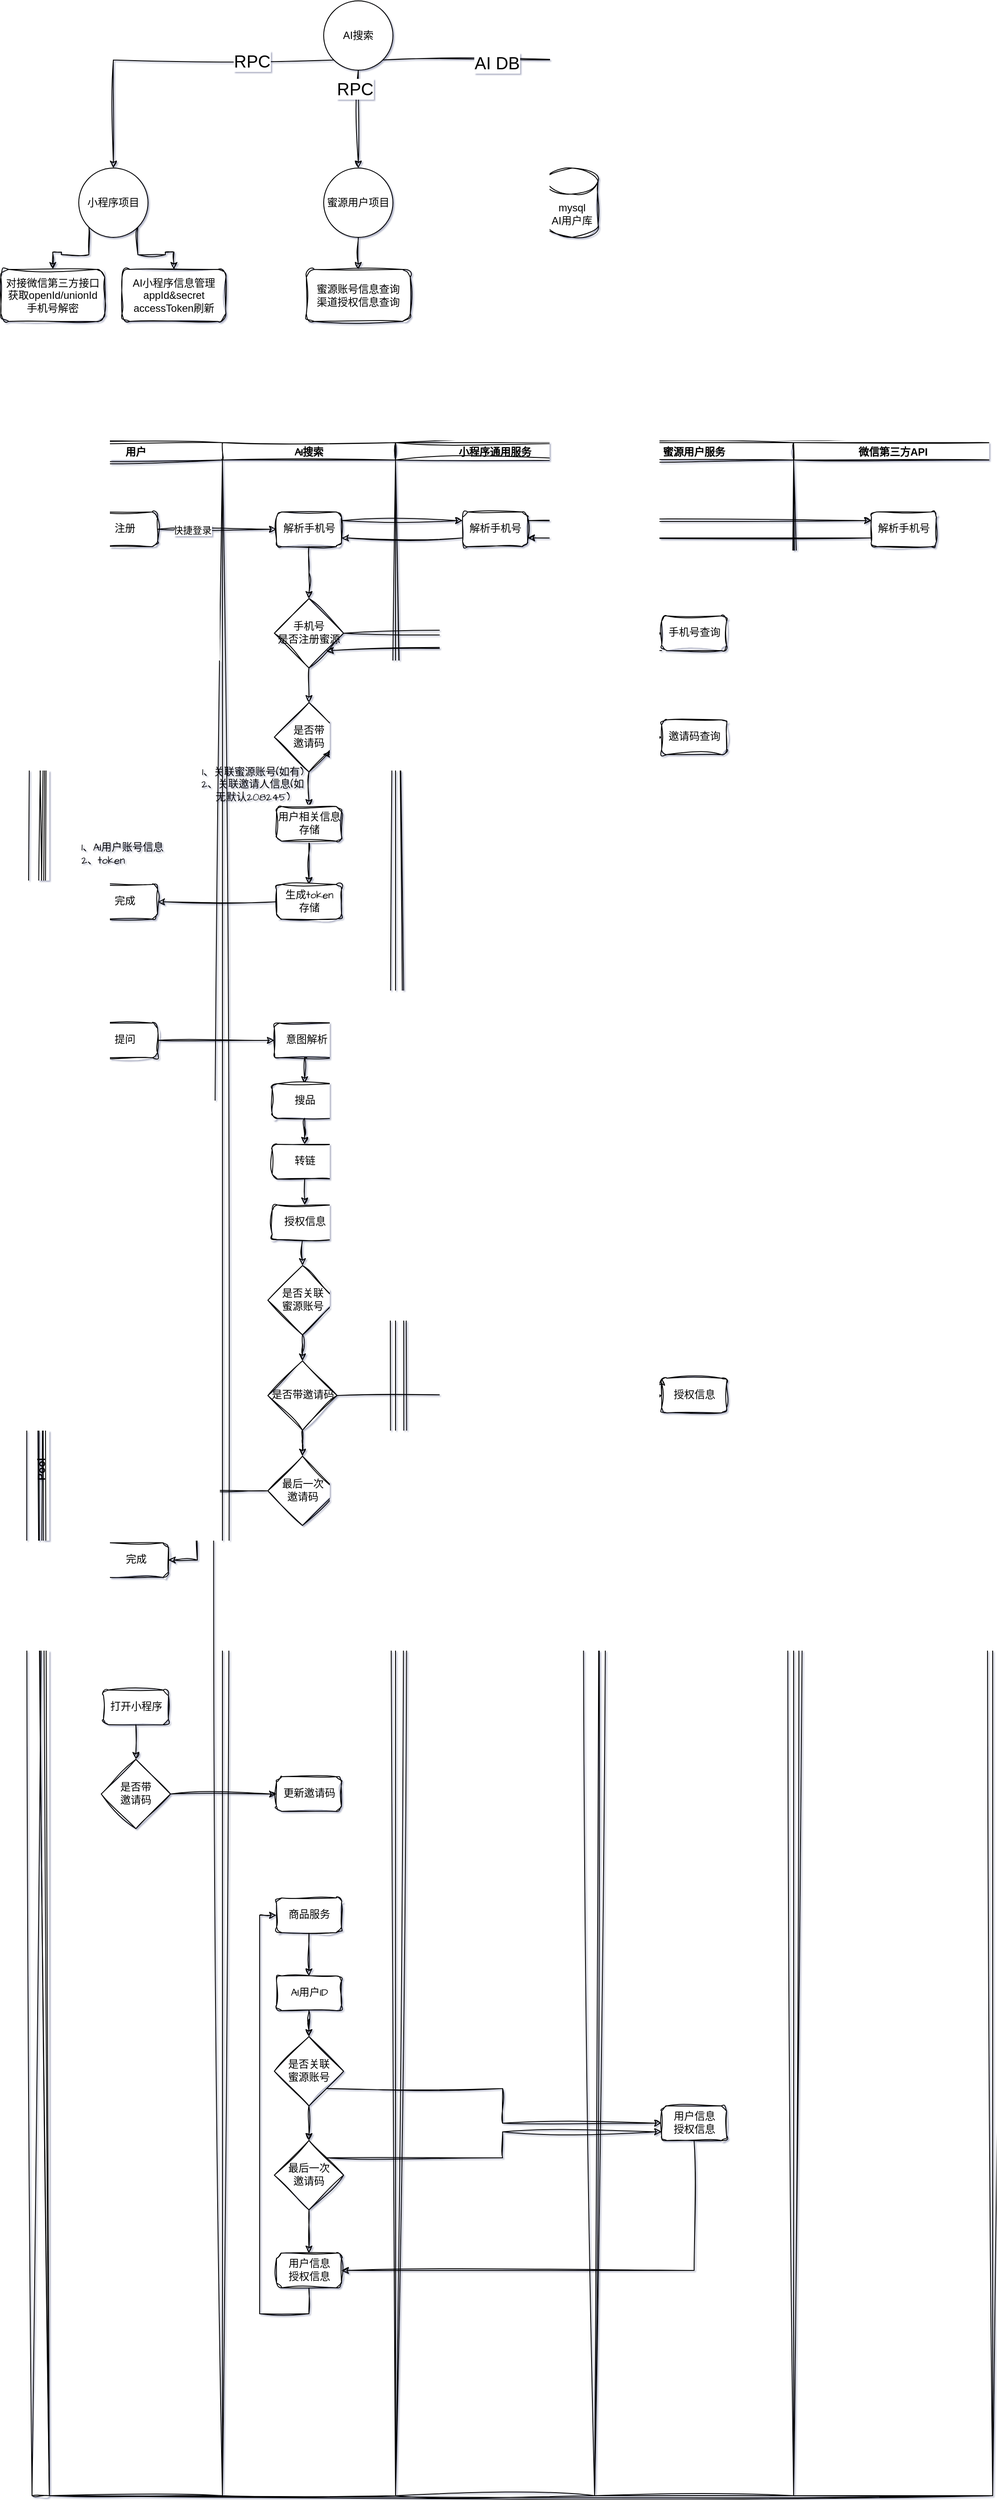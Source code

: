 <mxfile version="26.2.9">
  <diagram name="第 1 页" id="D3y8B_VSon4lfVL2JQVJ">
    <mxGraphModel dx="1454" dy="724" grid="1" gridSize="10" guides="1" tooltips="1" connect="1" arrows="1" fold="1" page="1" pageScale="1" pageWidth="827" pageHeight="1169" math="0" shadow="1">
      <root>
        <mxCell id="0" />
        <mxCell id="1" parent="0" />
        <mxCell id="RqRTATrgt7MeRBz05JWU-7" style="edgeStyle=orthogonalEdgeStyle;rounded=0;sketch=1;hachureGap=4;jiggle=2;curveFitting=1;orthogonalLoop=1;jettySize=auto;html=1;exitX=0;exitY=1;exitDx=0;exitDy=0;fontFamily=Helvetica;" parent="1" source="RqRTATrgt7MeRBz05JWU-1" target="RqRTATrgt7MeRBz05JWU-2" edge="1">
          <mxGeometry relative="1" as="geometry">
            <Array as="points">
              <mxPoint x="203" y="168" />
            </Array>
          </mxGeometry>
        </mxCell>
        <mxCell id="RqRTATrgt7MeRBz05JWU-9" value="RPC" style="edgeLabel;html=1;align=center;verticalAlign=middle;resizable=0;points=[];sketch=1;hachureGap=4;jiggle=2;curveFitting=1;fontFamily=Helvetica;fontSize=20;" parent="RqRTATrgt7MeRBz05JWU-7" vertex="1" connectable="0">
          <mxGeometry x="-0.501" relative="1" as="geometry">
            <mxPoint as="offset" />
          </mxGeometry>
        </mxCell>
        <mxCell id="RqRTATrgt7MeRBz05JWU-8" style="edgeStyle=orthogonalEdgeStyle;rounded=0;sketch=1;hachureGap=4;jiggle=2;curveFitting=1;orthogonalLoop=1;jettySize=auto;html=1;exitX=0.5;exitY=1;exitDx=0;exitDy=0;fontFamily=Helvetica;" parent="1" source="RqRTATrgt7MeRBz05JWU-1" target="RqRTATrgt7MeRBz05JWU-4" edge="1">
          <mxGeometry relative="1" as="geometry" />
        </mxCell>
        <mxCell id="RqRTATrgt7MeRBz05JWU-10" value="RPC" style="edgeLabel;html=1;align=center;verticalAlign=middle;resizable=0;points=[];sketch=1;hachureGap=4;jiggle=2;curveFitting=1;fontFamily=Helvetica;fontSize=20;" parent="RqRTATrgt7MeRBz05JWU-8" vertex="1" connectable="0">
          <mxGeometry x="-0.64" y="-4" relative="1" as="geometry">
            <mxPoint as="offset" />
          </mxGeometry>
        </mxCell>
        <mxCell id="RqRTATrgt7MeRBz05JWU-18" style="edgeStyle=orthogonalEdgeStyle;rounded=0;sketch=1;hachureGap=4;jiggle=2;curveFitting=1;orthogonalLoop=1;jettySize=auto;html=1;exitX=1;exitY=1;exitDx=0;exitDy=0;fontFamily=Helvetica;" parent="1" source="RqRTATrgt7MeRBz05JWU-1" target="RqRTATrgt7MeRBz05JWU-17" edge="1">
          <mxGeometry relative="1" as="geometry" />
        </mxCell>
        <mxCell id="RqRTATrgt7MeRBz05JWU-19" value="AI DB" style="edgeLabel;html=1;align=center;verticalAlign=middle;resizable=0;points=[];sketch=1;hachureGap=4;jiggle=2;curveFitting=1;fontFamily=Helvetica;fontSize=20;" parent="RqRTATrgt7MeRBz05JWU-18" vertex="1" connectable="0">
          <mxGeometry x="-0.233" y="-2" relative="1" as="geometry">
            <mxPoint as="offset" />
          </mxGeometry>
        </mxCell>
        <mxCell id="RqRTATrgt7MeRBz05JWU-1" value="AI搜索" style="ellipse;whiteSpace=wrap;html=1;aspect=fixed;fontFamily=Helvetica;" parent="1" vertex="1">
          <mxGeometry x="446" y="100" width="80" height="80" as="geometry" />
        </mxCell>
        <mxCell id="RqRTATrgt7MeRBz05JWU-12" style="edgeStyle=orthogonalEdgeStyle;rounded=0;sketch=1;hachureGap=4;jiggle=2;curveFitting=1;orthogonalLoop=1;jettySize=auto;html=1;exitX=0;exitY=1;exitDx=0;exitDy=0;entryX=0.5;entryY=0;entryDx=0;entryDy=0;fontFamily=Helvetica;" parent="1" source="RqRTATrgt7MeRBz05JWU-2" target="RqRTATrgt7MeRBz05JWU-11" edge="1">
          <mxGeometry relative="1" as="geometry" />
        </mxCell>
        <mxCell id="RqRTATrgt7MeRBz05JWU-14" style="edgeStyle=orthogonalEdgeStyle;rounded=0;sketch=1;hachureGap=4;jiggle=2;curveFitting=1;orthogonalLoop=1;jettySize=auto;html=1;exitX=1;exitY=1;exitDx=0;exitDy=0;entryX=0.5;entryY=0;entryDx=0;entryDy=0;fontFamily=Helvetica;" parent="1" source="RqRTATrgt7MeRBz05JWU-2" target="RqRTATrgt7MeRBz05JWU-13" edge="1">
          <mxGeometry relative="1" as="geometry" />
        </mxCell>
        <mxCell id="RqRTATrgt7MeRBz05JWU-2" value="小程序项目" style="ellipse;whiteSpace=wrap;html=1;aspect=fixed;fontFamily=Helvetica;" parent="1" vertex="1">
          <mxGeometry x="163" y="293" width="80" height="80" as="geometry" />
        </mxCell>
        <mxCell id="RqRTATrgt7MeRBz05JWU-16" style="edgeStyle=orthogonalEdgeStyle;rounded=0;sketch=1;hachureGap=4;jiggle=2;curveFitting=1;orthogonalLoop=1;jettySize=auto;html=1;exitX=0.5;exitY=1;exitDx=0;exitDy=0;entryX=0.5;entryY=0;entryDx=0;entryDy=0;fontFamily=Helvetica;" parent="1" source="RqRTATrgt7MeRBz05JWU-4" target="RqRTATrgt7MeRBz05JWU-15" edge="1">
          <mxGeometry relative="1" as="geometry" />
        </mxCell>
        <mxCell id="RqRTATrgt7MeRBz05JWU-4" value="蜜源用户项目" style="ellipse;whiteSpace=wrap;html=1;aspect=fixed;fontFamily=Helvetica;" parent="1" vertex="1">
          <mxGeometry x="446" y="293" width="80" height="80" as="geometry" />
        </mxCell>
        <mxCell id="RqRTATrgt7MeRBz05JWU-11" value="&lt;div&gt;对接微信第三方接口&lt;/div&gt;&lt;div&gt;获取openId/unionId&lt;/div&gt;&lt;div&gt;手机号解密&lt;/div&gt;" style="rounded=1;whiteSpace=wrap;html=1;sketch=1;hachureGap=4;jiggle=2;curveFitting=1;fontFamily=Helvetica;" parent="1" vertex="1">
          <mxGeometry x="73" y="410" width="120" height="60" as="geometry" />
        </mxCell>
        <mxCell id="RqRTATrgt7MeRBz05JWU-13" value="&lt;div&gt;AI小程序信息管理&lt;/div&gt;&lt;div&gt;appId&amp;amp;secret&lt;/div&gt;&lt;div&gt;accessToken刷新&lt;/div&gt;" style="rounded=1;whiteSpace=wrap;html=1;sketch=1;hachureGap=4;jiggle=2;curveFitting=1;fontFamily=Helvetica;" parent="1" vertex="1">
          <mxGeometry x="213" y="410" width="120" height="60" as="geometry" />
        </mxCell>
        <mxCell id="RqRTATrgt7MeRBz05JWU-15" value="&lt;div&gt;蜜源账号信息查询&lt;/div&gt;&lt;div&gt;渠道授权信息查询&lt;/div&gt;" style="rounded=1;whiteSpace=wrap;html=1;sketch=1;hachureGap=4;jiggle=2;curveFitting=1;fontFamily=Helvetica;" parent="1" vertex="1">
          <mxGeometry x="426" y="410" width="120" height="60" as="geometry" />
        </mxCell>
        <mxCell id="RqRTATrgt7MeRBz05JWU-17" value="&lt;div&gt;mysql&lt;/div&gt;&lt;div&gt;AI用户库&lt;/div&gt;" style="shape=cylinder3;whiteSpace=wrap;html=1;boundedLbl=1;backgroundOutline=1;size=15;sketch=1;hachureGap=4;jiggle=2;curveFitting=1;fontFamily=Helvetica;" parent="1" vertex="1">
          <mxGeometry x="703" y="293" width="60" height="80" as="geometry" />
        </mxCell>
        <mxCell id="RqRTATrgt7MeRBz05JWU-27" value="Pool" style="swimlane;childLayout=stackLayout;resizeParent=1;resizeParentMax=0;startSize=20;horizontal=0;horizontalStack=1;sketch=1;hachureGap=4;jiggle=2;curveFitting=1;fontFamily=Helvetica;" parent="1" vertex="1">
          <mxGeometry x="109" y="610" width="1110" height="2370" as="geometry">
            <mxRectangle x="146" y="550" width="40" height="50" as="alternateBounds" />
          </mxGeometry>
        </mxCell>
        <mxCell id="RqRTATrgt7MeRBz05JWU-28" value="用户" style="swimlane;startSize=20;sketch=1;hachureGap=4;jiggle=2;curveFitting=1;fontFamily=Architects Daughter;fontSource=https%3A%2F%2Ffonts.googleapis.com%2Fcss%3Ffamily%3DArchitects%2BDaughter;" parent="RqRTATrgt7MeRBz05JWU-27" vertex="1">
          <mxGeometry x="20" width="200" height="2370" as="geometry" />
        </mxCell>
        <mxCell id="RqRTATrgt7MeRBz05JWU-31" value="注册" style="rounded=1;whiteSpace=wrap;html=1;sketch=1;hachureGap=4;jiggle=2;curveFitting=1;fontFamily=Architects Daughter;fontSource=https%3A%2F%2Ffonts.googleapis.com%2Fcss%3Ffamily%3DArchitects%2BDaughter;" parent="RqRTATrgt7MeRBz05JWU-28" vertex="1">
          <mxGeometry x="50" y="80" width="75" height="40" as="geometry" />
        </mxCell>
        <mxCell id="RqRTATrgt7MeRBz05JWU-57" value="完成" style="rounded=1;whiteSpace=wrap;html=1;sketch=1;hachureGap=4;jiggle=2;curveFitting=1;fontFamily=Architects Daughter;fontSource=https%3A%2F%2Ffonts.googleapis.com%2Fcss%3Ffamily%3DArchitects%2BDaughter;" parent="RqRTATrgt7MeRBz05JWU-28" vertex="1">
          <mxGeometry x="50" y="510" width="75" height="40" as="geometry" />
        </mxCell>
        <mxCell id="RqRTATrgt7MeRBz05JWU-93" value="&lt;div&gt;1、AI用户账号信息&lt;/div&gt;&lt;div&gt;2、token&lt;/div&gt;" style="text;html=1;align=left;verticalAlign=middle;whiteSpace=wrap;rounded=0;fontFamily=Architects Daughter;fontSource=https%3A%2F%2Ffonts.googleapis.com%2Fcss%3Ffamily%3DArchitects%2BDaughter;" parent="RqRTATrgt7MeRBz05JWU-28" vertex="1">
          <mxGeometry x="35" y="460" width="130" height="30" as="geometry" />
        </mxCell>
        <mxCell id="RqRTATrgt7MeRBz05JWU-95" value="提问" style="rounded=1;whiteSpace=wrap;html=1;sketch=1;hachureGap=4;jiggle=2;curveFitting=1;fontFamily=Architects Daughter;fontSource=https%3A%2F%2Ffonts.googleapis.com%2Fcss%3Ffamily%3DArchitects%2BDaughter;" parent="RqRTATrgt7MeRBz05JWU-28" vertex="1">
          <mxGeometry x="50" y="670" width="75" height="40" as="geometry" />
        </mxCell>
        <mxCell id="RqRTATrgt7MeRBz05JWU-116" value="完成" style="rounded=1;whiteSpace=wrap;html=1;sketch=1;hachureGap=4;jiggle=2;curveFitting=1;fontFamily=Architects Daughter;fontSource=https%3A%2F%2Ffonts.googleapis.com%2Fcss%3Ffamily%3DArchitects%2BDaughter;" parent="RqRTATrgt7MeRBz05JWU-28" vertex="1">
          <mxGeometry x="62.5" y="1270" width="75" height="40" as="geometry" />
        </mxCell>
        <mxCell id="3r9uKuTVsJwGEpQewgYO-10" value="" style="edgeStyle=orthogonalEdgeStyle;rounded=0;sketch=1;hachureGap=4;jiggle=2;curveFitting=1;orthogonalLoop=1;jettySize=auto;html=1;fontFamily=Architects Daughter;fontSource=https%3A%2F%2Ffonts.googleapis.com%2Fcss%3Ffamily%3DArchitects%2BDaughter;" edge="1" parent="RqRTATrgt7MeRBz05JWU-28" source="3r9uKuTVsJwGEpQewgYO-7" target="3r9uKuTVsJwGEpQewgYO-8">
          <mxGeometry relative="1" as="geometry" />
        </mxCell>
        <mxCell id="3r9uKuTVsJwGEpQewgYO-7" value="打开小程序" style="rounded=1;whiteSpace=wrap;html=1;sketch=1;hachureGap=4;jiggle=2;curveFitting=1;fontFamily=Architects Daughter;fontSource=https%3A%2F%2Ffonts.googleapis.com%2Fcss%3Ffamily%3DArchitects%2BDaughter;" vertex="1" parent="RqRTATrgt7MeRBz05JWU-28">
          <mxGeometry x="62.5" y="1440" width="75" height="40" as="geometry" />
        </mxCell>
        <mxCell id="3r9uKuTVsJwGEpQewgYO-8" value="&lt;div&gt;是否带&lt;/div&gt;&lt;div&gt;邀请码&lt;/div&gt;" style="rhombus;whiteSpace=wrap;html=1;sketch=1;hachureGap=4;jiggle=2;curveFitting=1;fontFamily=Architects Daughter;fontSource=https%3A%2F%2Ffonts.googleapis.com%2Fcss%3Ffamily%3DArchitects%2BDaughter;" vertex="1" parent="RqRTATrgt7MeRBz05JWU-28">
          <mxGeometry x="60" y="1520" width="80" height="80" as="geometry" />
        </mxCell>
        <mxCell id="RqRTATrgt7MeRBz05JWU-29" value="AI搜索" style="swimlane;startSize=20;sketch=1;hachureGap=4;jiggle=2;curveFitting=1;fontFamily=Architects Daughter;fontSource=https%3A%2F%2Ffonts.googleapis.com%2Fcss%3Ffamily%3DArchitects%2BDaughter;" parent="RqRTATrgt7MeRBz05JWU-27" vertex="1">
          <mxGeometry x="220" width="200" height="2370" as="geometry" />
        </mxCell>
        <mxCell id="RqRTATrgt7MeRBz05JWU-45" style="edgeStyle=orthogonalEdgeStyle;rounded=0;sketch=1;hachureGap=4;jiggle=2;curveFitting=1;orthogonalLoop=1;jettySize=auto;html=1;entryX=0.5;entryY=0;entryDx=0;entryDy=0;fontFamily=Architects Daughter;fontSource=https%3A%2F%2Ffonts.googleapis.com%2Fcss%3Ffamily%3DArchitects%2BDaughter;" parent="RqRTATrgt7MeRBz05JWU-29" source="RqRTATrgt7MeRBz05JWU-32" edge="1">
          <mxGeometry relative="1" as="geometry">
            <mxPoint x="100" y="180" as="targetPoint" />
          </mxGeometry>
        </mxCell>
        <mxCell id="RqRTATrgt7MeRBz05JWU-32" value="解析手机号" style="rounded=1;whiteSpace=wrap;html=1;sketch=1;hachureGap=4;jiggle=2;curveFitting=1;fontFamily=Architects Daughter;fontSource=https%3A%2F%2Ffonts.googleapis.com%2Fcss%3Ffamily%3DArchitects%2BDaughter;" parent="RqRTATrgt7MeRBz05JWU-29" vertex="1">
          <mxGeometry x="62.5" y="80" width="75" height="40" as="geometry" />
        </mxCell>
        <mxCell id="RqRTATrgt7MeRBz05JWU-52" value="" style="edgeStyle=orthogonalEdgeStyle;rounded=0;sketch=1;hachureGap=4;jiggle=2;curveFitting=1;orthogonalLoop=1;jettySize=auto;html=1;fontFamily=Architects Daughter;fontSource=https%3A%2F%2Ffonts.googleapis.com%2Fcss%3Ffamily%3DArchitects%2BDaughter;" parent="RqRTATrgt7MeRBz05JWU-29" source="RqRTATrgt7MeRBz05JWU-47" target="RqRTATrgt7MeRBz05JWU-51" edge="1">
          <mxGeometry relative="1" as="geometry" />
        </mxCell>
        <mxCell id="RqRTATrgt7MeRBz05JWU-47" value="&lt;div&gt;手机号&lt;/div&gt;&lt;div&gt;是否注册蜜源&lt;/div&gt;" style="rhombus;whiteSpace=wrap;html=1;sketch=1;hachureGap=4;jiggle=2;curveFitting=1;fontFamily=Architects Daughter;fontSource=https%3A%2F%2Ffonts.googleapis.com%2Fcss%3Ffamily%3DArchitects%2BDaughter;" parent="RqRTATrgt7MeRBz05JWU-29" vertex="1">
          <mxGeometry x="60" y="180" width="80" height="80" as="geometry" />
        </mxCell>
        <mxCell id="RqRTATrgt7MeRBz05JWU-59" style="edgeStyle=orthogonalEdgeStyle;rounded=0;sketch=1;hachureGap=4;jiggle=2;curveFitting=1;orthogonalLoop=1;jettySize=auto;html=1;exitX=0.5;exitY=1;exitDx=0;exitDy=0;fontFamily=Architects Daughter;fontSource=https%3A%2F%2Ffonts.googleapis.com%2Fcss%3Ffamily%3DArchitects%2BDaughter;" parent="RqRTATrgt7MeRBz05JWU-29" source="RqRTATrgt7MeRBz05JWU-51" target="RqRTATrgt7MeRBz05JWU-58" edge="1">
          <mxGeometry relative="1" as="geometry" />
        </mxCell>
        <mxCell id="RqRTATrgt7MeRBz05JWU-51" value="&lt;div&gt;是否带&lt;/div&gt;&lt;div&gt;邀请码&lt;/div&gt;" style="rhombus;whiteSpace=wrap;html=1;sketch=1;hachureGap=4;jiggle=2;curveFitting=1;fontFamily=Architects Daughter;fontSource=https%3A%2F%2Ffonts.googleapis.com%2Fcss%3Ffamily%3DArchitects%2BDaughter;" parent="RqRTATrgt7MeRBz05JWU-29" vertex="1">
          <mxGeometry x="60" y="300" width="80" height="80" as="geometry" />
        </mxCell>
        <mxCell id="RqRTATrgt7MeRBz05JWU-88" style="edgeStyle=orthogonalEdgeStyle;rounded=0;sketch=1;hachureGap=4;jiggle=2;curveFitting=1;orthogonalLoop=1;jettySize=auto;html=1;fontFamily=Architects Daughter;fontSource=https%3A%2F%2Ffonts.googleapis.com%2Fcss%3Ffamily%3DArchitects%2BDaughter;" parent="RqRTATrgt7MeRBz05JWU-29" source="RqRTATrgt7MeRBz05JWU-58" target="RqRTATrgt7MeRBz05JWU-87" edge="1">
          <mxGeometry relative="1" as="geometry" />
        </mxCell>
        <mxCell id="RqRTATrgt7MeRBz05JWU-58" value="用户相关信息存储" style="rounded=1;whiteSpace=wrap;html=1;sketch=1;hachureGap=4;jiggle=2;curveFitting=1;fontFamily=Architects Daughter;fontSource=https%3A%2F%2Ffonts.googleapis.com%2Fcss%3Ffamily%3DArchitects%2BDaughter;" parent="RqRTATrgt7MeRBz05JWU-29" vertex="1">
          <mxGeometry x="62.5" y="420" width="75" height="40" as="geometry" />
        </mxCell>
        <mxCell id="RqRTATrgt7MeRBz05JWU-87" value="&lt;div&gt;生成token&lt;/div&gt;&lt;div&gt;存储&lt;/div&gt;" style="rounded=1;whiteSpace=wrap;html=1;sketch=1;hachureGap=4;jiggle=2;curveFitting=1;fontFamily=Architects Daughter;fontSource=https%3A%2F%2Ffonts.googleapis.com%2Fcss%3Ffamily%3DArchitects%2BDaughter;" parent="RqRTATrgt7MeRBz05JWU-29" vertex="1">
          <mxGeometry x="62.5" y="510" width="75" height="40" as="geometry" />
        </mxCell>
        <mxCell id="RqRTATrgt7MeRBz05JWU-90" value="&lt;div&gt;1、关联蜜源账号(如有)&lt;/div&gt;&lt;div&gt;2、关联邀请人信息(如无默认208245)&lt;/div&gt;" style="text;html=1;align=center;verticalAlign=middle;whiteSpace=wrap;rounded=0;fontFamily=Architects Daughter;fontSource=https%3A%2F%2Ffonts.googleapis.com%2Fcss%3Ffamily%3DArchitects%2BDaughter;" parent="RqRTATrgt7MeRBz05JWU-29" vertex="1">
          <mxGeometry x="-30" y="380" width="130" height="30" as="geometry" />
        </mxCell>
        <mxCell id="RqRTATrgt7MeRBz05JWU-97" style="edgeStyle=orthogonalEdgeStyle;rounded=0;sketch=1;hachureGap=4;jiggle=2;curveFitting=1;orthogonalLoop=1;jettySize=auto;html=1;exitX=0.5;exitY=1;exitDx=0;exitDy=0;entryX=0.5;entryY=0;entryDx=0;entryDy=0;fontFamily=Architects Daughter;fontSource=https%3A%2F%2Ffonts.googleapis.com%2Fcss%3Ffamily%3DArchitects%2BDaughter;" parent="RqRTATrgt7MeRBz05JWU-29" source="RqRTATrgt7MeRBz05JWU-94" target="RqRTATrgt7MeRBz05JWU-96" edge="1">
          <mxGeometry relative="1" as="geometry" />
        </mxCell>
        <mxCell id="RqRTATrgt7MeRBz05JWU-94" value="意图解析" style="rounded=1;whiteSpace=wrap;html=1;sketch=1;hachureGap=4;jiggle=2;curveFitting=1;fontFamily=Architects Daughter;fontSource=https%3A%2F%2Ffonts.googleapis.com%2Fcss%3Ffamily%3DArchitects%2BDaughter;" parent="RqRTATrgt7MeRBz05JWU-29" vertex="1">
          <mxGeometry x="60" y="670" width="75" height="40" as="geometry" />
        </mxCell>
        <mxCell id="RqRTATrgt7MeRBz05JWU-100" style="edgeStyle=orthogonalEdgeStyle;rounded=0;sketch=1;hachureGap=4;jiggle=2;curveFitting=1;orthogonalLoop=1;jettySize=auto;html=1;entryX=0.5;entryY=0;entryDx=0;entryDy=0;fontFamily=Architects Daughter;fontSource=https%3A%2F%2Ffonts.googleapis.com%2Fcss%3Ffamily%3DArchitects%2BDaughter;" parent="RqRTATrgt7MeRBz05JWU-29" source="RqRTATrgt7MeRBz05JWU-96" target="RqRTATrgt7MeRBz05JWU-99" edge="1">
          <mxGeometry relative="1" as="geometry" />
        </mxCell>
        <mxCell id="RqRTATrgt7MeRBz05JWU-96" value="搜品" style="rounded=1;whiteSpace=wrap;html=1;sketch=1;hachureGap=4;jiggle=2;curveFitting=1;fontFamily=Architects Daughter;fontSource=https%3A%2F%2Ffonts.googleapis.com%2Fcss%3Ffamily%3DArchitects%2BDaughter;" parent="RqRTATrgt7MeRBz05JWU-29" vertex="1">
          <mxGeometry x="57.5" y="740" width="75" height="40" as="geometry" />
        </mxCell>
        <mxCell id="RqRTATrgt7MeRBz05JWU-102" style="edgeStyle=orthogonalEdgeStyle;rounded=0;sketch=1;hachureGap=4;jiggle=2;curveFitting=1;orthogonalLoop=1;jettySize=auto;html=1;exitX=0.5;exitY=1;exitDx=0;exitDy=0;entryX=0.5;entryY=0;entryDx=0;entryDy=0;fontFamily=Architects Daughter;fontSource=https%3A%2F%2Ffonts.googleapis.com%2Fcss%3Ffamily%3DArchitects%2BDaughter;" parent="RqRTATrgt7MeRBz05JWU-29" source="RqRTATrgt7MeRBz05JWU-99" target="RqRTATrgt7MeRBz05JWU-101" edge="1">
          <mxGeometry relative="1" as="geometry" />
        </mxCell>
        <mxCell id="RqRTATrgt7MeRBz05JWU-99" value="转链" style="rounded=1;whiteSpace=wrap;html=1;sketch=1;hachureGap=4;jiggle=2;curveFitting=1;fontFamily=Architects Daughter;fontSource=https%3A%2F%2Ffonts.googleapis.com%2Fcss%3Ffamily%3DArchitects%2BDaughter;" parent="RqRTATrgt7MeRBz05JWU-29" vertex="1">
          <mxGeometry x="57.5" y="810" width="75" height="40" as="geometry" />
        </mxCell>
        <mxCell id="RqRTATrgt7MeRBz05JWU-105" style="edgeStyle=orthogonalEdgeStyle;rounded=0;sketch=1;hachureGap=4;jiggle=2;curveFitting=1;orthogonalLoop=1;jettySize=auto;html=1;exitX=0.5;exitY=1;exitDx=0;exitDy=0;entryX=0.5;entryY=0;entryDx=0;entryDy=0;fontFamily=Architects Daughter;fontSource=https%3A%2F%2Ffonts.googleapis.com%2Fcss%3Ffamily%3DArchitects%2BDaughter;" parent="RqRTATrgt7MeRBz05JWU-29" source="RqRTATrgt7MeRBz05JWU-101" target="RqRTATrgt7MeRBz05JWU-104" edge="1">
          <mxGeometry relative="1" as="geometry" />
        </mxCell>
        <mxCell id="RqRTATrgt7MeRBz05JWU-101" value="授权信息" style="rounded=1;whiteSpace=wrap;html=1;sketch=1;hachureGap=4;jiggle=2;curveFitting=1;fontFamily=Architects Daughter;fontSource=https%3A%2F%2Ffonts.googleapis.com%2Fcss%3Ffamily%3DArchitects%2BDaughter;" parent="RqRTATrgt7MeRBz05JWU-29" vertex="1">
          <mxGeometry x="57.5" y="880" width="75" height="40" as="geometry" />
        </mxCell>
        <mxCell id="RqRTATrgt7MeRBz05JWU-108" style="edgeStyle=orthogonalEdgeStyle;rounded=0;sketch=1;hachureGap=4;jiggle=2;curveFitting=1;orthogonalLoop=1;jettySize=auto;html=1;entryX=0.5;entryY=0;entryDx=0;entryDy=0;fontFamily=Architects Daughter;fontSource=https%3A%2F%2Ffonts.googleapis.com%2Fcss%3Ffamily%3DArchitects%2BDaughter;" parent="RqRTATrgt7MeRBz05JWU-29" source="RqRTATrgt7MeRBz05JWU-104" target="RqRTATrgt7MeRBz05JWU-106" edge="1">
          <mxGeometry relative="1" as="geometry" />
        </mxCell>
        <mxCell id="RqRTATrgt7MeRBz05JWU-104" value="&lt;div&gt;是否关联&lt;/div&gt;&lt;div&gt;蜜源账号&lt;/div&gt;" style="rhombus;whiteSpace=wrap;html=1;sketch=1;hachureGap=4;jiggle=2;curveFitting=1;fontFamily=Architects Daughter;fontSource=https%3A%2F%2Ffonts.googleapis.com%2Fcss%3Ffamily%3DArchitects%2BDaughter;" parent="RqRTATrgt7MeRBz05JWU-29" vertex="1">
          <mxGeometry x="52.5" y="950" width="80" height="80" as="geometry" />
        </mxCell>
        <mxCell id="RqRTATrgt7MeRBz05JWU-110" style="edgeStyle=orthogonalEdgeStyle;rounded=0;sketch=1;hachureGap=4;jiggle=2;curveFitting=1;orthogonalLoop=1;jettySize=auto;html=1;entryX=0.5;entryY=0;entryDx=0;entryDy=0;fontFamily=Architects Daughter;fontSource=https%3A%2F%2Ffonts.googleapis.com%2Fcss%3Ffamily%3DArchitects%2BDaughter;" parent="RqRTATrgt7MeRBz05JWU-29" source="RqRTATrgt7MeRBz05JWU-106" target="RqRTATrgt7MeRBz05JWU-109" edge="1">
          <mxGeometry relative="1" as="geometry" />
        </mxCell>
        <mxCell id="RqRTATrgt7MeRBz05JWU-112" style="edgeStyle=orthogonalEdgeStyle;rounded=0;sketch=1;hachureGap=4;jiggle=2;curveFitting=1;orthogonalLoop=1;jettySize=auto;html=1;fontFamily=Architects Daughter;fontSource=https%3A%2F%2Ffonts.googleapis.com%2Fcss%3Ffamily%3DArchitects%2BDaughter;" parent="RqRTATrgt7MeRBz05JWU-29" source="RqRTATrgt7MeRBz05JWU-106" edge="1">
          <mxGeometry relative="1" as="geometry">
            <mxPoint x="501" y="1100" as="targetPoint" />
          </mxGeometry>
        </mxCell>
        <mxCell id="RqRTATrgt7MeRBz05JWU-106" value="是否带邀请码" style="rhombus;whiteSpace=wrap;html=1;sketch=1;hachureGap=4;jiggle=2;curveFitting=1;fontFamily=Architects Daughter;fontSource=https%3A%2F%2Ffonts.googleapis.com%2Fcss%3Ffamily%3DArchitects%2BDaughter;" parent="RqRTATrgt7MeRBz05JWU-29" vertex="1">
          <mxGeometry x="52.5" y="1060" width="80" height="80" as="geometry" />
        </mxCell>
        <mxCell id="RqRTATrgt7MeRBz05JWU-109" value="&lt;div&gt;最后一次&lt;/div&gt;&lt;div&gt;邀请码&lt;/div&gt;" style="rhombus;whiteSpace=wrap;html=1;sketch=1;hachureGap=4;jiggle=2;curveFitting=1;fontFamily=Architects Daughter;fontSource=https%3A%2F%2Ffonts.googleapis.com%2Fcss%3Ffamily%3DArchitects%2BDaughter;" parent="RqRTATrgt7MeRBz05JWU-29" vertex="1">
          <mxGeometry x="52.5" y="1170" width="80" height="80" as="geometry" />
        </mxCell>
        <mxCell id="3r9uKuTVsJwGEpQewgYO-9" value="更新邀请码" style="rounded=1;whiteSpace=wrap;html=1;sketch=1;hachureGap=4;jiggle=2;curveFitting=1;fontFamily=Architects Daughter;fontSource=https%3A%2F%2Ffonts.googleapis.com%2Fcss%3Ffamily%3DArchitects%2BDaughter;" vertex="1" parent="RqRTATrgt7MeRBz05JWU-29">
          <mxGeometry x="62.5" y="1540" width="75" height="40" as="geometry" />
        </mxCell>
        <mxCell id="3r9uKuTVsJwGEpQewgYO-41" value="" style="edgeStyle=orthogonalEdgeStyle;rounded=0;sketch=1;hachureGap=4;jiggle=2;curveFitting=1;orthogonalLoop=1;jettySize=auto;html=1;fontFamily=Architects Daughter;fontSource=https%3A%2F%2Ffonts.googleapis.com%2Fcss%3Ffamily%3DArchitects%2BDaughter;" edge="1" parent="RqRTATrgt7MeRBz05JWU-29" source="3r9uKuTVsJwGEpQewgYO-12" target="3r9uKuTVsJwGEpQewgYO-40">
          <mxGeometry relative="1" as="geometry" />
        </mxCell>
        <mxCell id="3r9uKuTVsJwGEpQewgYO-12" value="商品服务" style="rounded=1;whiteSpace=wrap;html=1;sketch=1;hachureGap=4;jiggle=2;curveFitting=1;fontFamily=Architects Daughter;fontSource=https%3A%2F%2Ffonts.googleapis.com%2Fcss%3Ffamily%3DArchitects%2BDaughter;" vertex="1" parent="RqRTATrgt7MeRBz05JWU-29">
          <mxGeometry x="62.5" y="1680" width="75" height="40" as="geometry" />
        </mxCell>
        <mxCell id="3r9uKuTVsJwGEpQewgYO-164" value="" style="edgeStyle=orthogonalEdgeStyle;rounded=0;sketch=1;hachureGap=4;jiggle=2;curveFitting=1;orthogonalLoop=1;jettySize=auto;html=1;fontFamily=Architects Daughter;fontSource=https%3A%2F%2Ffonts.googleapis.com%2Fcss%3Ffamily%3DArchitects%2BDaughter;" edge="1" parent="RqRTATrgt7MeRBz05JWU-29" source="3r9uKuTVsJwGEpQewgYO-40" target="3r9uKuTVsJwGEpQewgYO-162">
          <mxGeometry relative="1" as="geometry" />
        </mxCell>
        <mxCell id="3r9uKuTVsJwGEpQewgYO-40" value="AI用户ID" style="rounded=1;whiteSpace=wrap;html=1;sketch=1;hachureGap=4;jiggle=2;curveFitting=1;fontFamily=Architects Daughter;fontSource=https%3A%2F%2Ffonts.googleapis.com%2Fcss%3Ffamily%3DArchitects%2BDaughter;" vertex="1" parent="RqRTATrgt7MeRBz05JWU-29">
          <mxGeometry x="62.5" y="1770" width="75" height="40" as="geometry" />
        </mxCell>
        <mxCell id="3r9uKuTVsJwGEpQewgYO-165" value="" style="edgeStyle=orthogonalEdgeStyle;rounded=0;sketch=1;hachureGap=4;jiggle=2;curveFitting=1;orthogonalLoop=1;jettySize=auto;html=1;fontFamily=Architects Daughter;fontSource=https%3A%2F%2Ffonts.googleapis.com%2Fcss%3Ffamily%3DArchitects%2BDaughter;" edge="1" parent="RqRTATrgt7MeRBz05JWU-29" source="3r9uKuTVsJwGEpQewgYO-162" target="3r9uKuTVsJwGEpQewgYO-163">
          <mxGeometry relative="1" as="geometry" />
        </mxCell>
        <mxCell id="3r9uKuTVsJwGEpQewgYO-162" value="&lt;div&gt;是否关联&lt;/div&gt;&lt;div&gt;蜜源账号&lt;/div&gt;" style="rhombus;whiteSpace=wrap;html=1;sketch=1;hachureGap=4;jiggle=2;curveFitting=1;fontFamily=Architects Daughter;fontSource=https%3A%2F%2Ffonts.googleapis.com%2Fcss%3Ffamily%3DArchitects%2BDaughter;" vertex="1" parent="RqRTATrgt7MeRBz05JWU-29">
          <mxGeometry x="60" y="1840" width="80" height="80" as="geometry" />
        </mxCell>
        <mxCell id="3r9uKuTVsJwGEpQewgYO-170" value="" style="edgeStyle=orthogonalEdgeStyle;rounded=0;sketch=1;hachureGap=4;jiggle=2;curveFitting=1;orthogonalLoop=1;jettySize=auto;html=1;fontFamily=Architects Daughter;fontSource=https%3A%2F%2Ffonts.googleapis.com%2Fcss%3Ffamily%3DArchitects%2BDaughter;" edge="1" parent="RqRTATrgt7MeRBz05JWU-29" source="3r9uKuTVsJwGEpQewgYO-163" target="3r9uKuTVsJwGEpQewgYO-169">
          <mxGeometry relative="1" as="geometry" />
        </mxCell>
        <mxCell id="3r9uKuTVsJwGEpQewgYO-163" value="&lt;div&gt;最后一次&lt;/div&gt;&lt;div&gt;邀请码&lt;/div&gt;" style="rhombus;whiteSpace=wrap;html=1;sketch=1;hachureGap=4;jiggle=2;curveFitting=1;fontFamily=Architects Daughter;fontSource=https%3A%2F%2Ffonts.googleapis.com%2Fcss%3Ffamily%3DArchitects%2BDaughter;" vertex="1" parent="RqRTATrgt7MeRBz05JWU-29">
          <mxGeometry x="60" y="1960" width="80" height="80" as="geometry" />
        </mxCell>
        <mxCell id="3r9uKuTVsJwGEpQewgYO-171" style="edgeStyle=orthogonalEdgeStyle;rounded=0;sketch=1;hachureGap=4;jiggle=2;curveFitting=1;orthogonalLoop=1;jettySize=auto;html=1;entryX=0;entryY=0.5;entryDx=0;entryDy=0;fontFamily=Architects Daughter;fontSource=https%3A%2F%2Ffonts.googleapis.com%2Fcss%3Ffamily%3DArchitects%2BDaughter;" edge="1" parent="RqRTATrgt7MeRBz05JWU-29" source="3r9uKuTVsJwGEpQewgYO-169" target="3r9uKuTVsJwGEpQewgYO-12">
          <mxGeometry relative="1" as="geometry">
            <Array as="points">
              <mxPoint x="100" y="2160" />
              <mxPoint x="43" y="2160" />
              <mxPoint x="43" y="1700" />
            </Array>
          </mxGeometry>
        </mxCell>
        <mxCell id="3r9uKuTVsJwGEpQewgYO-169" value="&lt;div&gt;用户信息&lt;/div&gt;&lt;div&gt;授权信息&lt;/div&gt;" style="rounded=1;whiteSpace=wrap;html=1;sketch=1;hachureGap=4;jiggle=2;curveFitting=1;fontFamily=Architects Daughter;fontSource=https%3A%2F%2Ffonts.googleapis.com%2Fcss%3Ffamily%3DArchitects%2BDaughter;" vertex="1" parent="RqRTATrgt7MeRBz05JWU-29">
          <mxGeometry x="62.5" y="2090" width="75" height="40" as="geometry" />
        </mxCell>
        <mxCell id="RqRTATrgt7MeRBz05JWU-30" value="小程序通用服务" style="swimlane;startSize=20;sketch=1;hachureGap=4;jiggle=2;curveFitting=1;fontFamily=Helvetica;" parent="RqRTATrgt7MeRBz05JWU-27" vertex="1">
          <mxGeometry x="420" width="230" height="2370" as="geometry" />
        </mxCell>
        <mxCell id="RqRTATrgt7MeRBz05JWU-56" style="edgeStyle=orthogonalEdgeStyle;rounded=0;sketch=1;hachureGap=4;jiggle=2;curveFitting=1;orthogonalLoop=1;jettySize=auto;html=1;exitX=0;exitY=1;exitDx=0;exitDy=0;entryX=1;entryY=1;entryDx=0;entryDy=0;fontFamily=Architects Daughter;fontSource=https%3A%2F%2Ffonts.googleapis.com%2Fcss%3Ffamily%3DArchitects%2BDaughter;" parent="RqRTATrgt7MeRBz05JWU-30" edge="1">
          <mxGeometry relative="1" as="geometry">
            <mxPoint x="303.5" y="360" as="sourcePoint" />
            <mxPoint x="-84" y="360" as="targetPoint" />
          </mxGeometry>
        </mxCell>
        <mxCell id="3r9uKuTVsJwGEpQewgYO-174" value="解析手机号" style="rounded=1;whiteSpace=wrap;html=1;sketch=1;hachureGap=4;jiggle=2;curveFitting=1;fontFamily=Architects Daughter;fontSource=https%3A%2F%2Ffonts.googleapis.com%2Fcss%3Ffamily%3DArchitects%2BDaughter;" vertex="1" parent="RqRTATrgt7MeRBz05JWU-30">
          <mxGeometry x="77.5" y="80" width="75" height="40" as="geometry" />
        </mxCell>
        <mxCell id="RqRTATrgt7MeRBz05JWU-35" value="蜜源用户服务" style="swimlane;startSize=20;sketch=1;hachureGap=4;jiggle=2;curveFitting=1;fontFamily=Helvetica;" parent="RqRTATrgt7MeRBz05JWU-27" vertex="1">
          <mxGeometry x="650" width="230" height="2370" as="geometry" />
        </mxCell>
        <mxCell id="RqRTATrgt7MeRBz05JWU-49" value="手机号查询" style="rounded=1;whiteSpace=wrap;html=1;sketch=1;hachureGap=4;jiggle=2;curveFitting=1;fontFamily=Architects Daughter;fontSource=https%3A%2F%2Ffonts.googleapis.com%2Fcss%3Ffamily%3DArchitects%2BDaughter;" parent="RqRTATrgt7MeRBz05JWU-35" vertex="1">
          <mxGeometry x="77.5" y="200" width="75" height="40" as="geometry" />
        </mxCell>
        <mxCell id="RqRTATrgt7MeRBz05JWU-53" value="邀请码查询" style="rounded=1;whiteSpace=wrap;html=1;sketch=1;hachureGap=4;jiggle=2;curveFitting=1;fontFamily=Architects Daughter;fontSource=https%3A%2F%2Ffonts.googleapis.com%2Fcss%3Ffamily%3DArchitects%2BDaughter;" parent="RqRTATrgt7MeRBz05JWU-35" vertex="1">
          <mxGeometry x="77.5" y="320" width="75" height="40" as="geometry" />
        </mxCell>
        <mxCell id="RqRTATrgt7MeRBz05JWU-103" value="授权信息" style="rounded=1;whiteSpace=wrap;html=1;sketch=1;hachureGap=4;jiggle=2;curveFitting=1;fontFamily=Architects Daughter;fontSource=https%3A%2F%2Ffonts.googleapis.com%2Fcss%3Ffamily%3DArchitects%2BDaughter;" parent="RqRTATrgt7MeRBz05JWU-35" vertex="1">
          <mxGeometry x="77.5" y="1080" width="75" height="40" as="geometry" />
        </mxCell>
        <mxCell id="3r9uKuTVsJwGEpQewgYO-166" value="&lt;div&gt;用户信息&lt;/div&gt;&lt;div&gt;授权信息&lt;/div&gt;" style="rounded=1;whiteSpace=wrap;html=1;sketch=1;hachureGap=4;jiggle=2;curveFitting=1;fontFamily=Architects Daughter;fontSource=https%3A%2F%2Ffonts.googleapis.com%2Fcss%3Ffamily%3DArchitects%2BDaughter;" vertex="1" parent="RqRTATrgt7MeRBz05JWU-35">
          <mxGeometry x="77.5" y="1920" width="75" height="40" as="geometry" />
        </mxCell>
        <mxCell id="RqRTATrgt7MeRBz05JWU-40" value="微信第三方API" style="swimlane;startSize=20;sketch=1;hachureGap=4;jiggle=2;curveFitting=1;fontFamily=Helvetica;" parent="RqRTATrgt7MeRBz05JWU-27" vertex="1">
          <mxGeometry x="880" width="230" height="2370" as="geometry" />
        </mxCell>
        <mxCell id="RqRTATrgt7MeRBz05JWU-36" value="解析手机号" style="rounded=1;whiteSpace=wrap;html=1;sketch=1;hachureGap=4;jiggle=2;curveFitting=1;fontFamily=Architects Daughter;fontSource=https%3A%2F%2Ffonts.googleapis.com%2Fcss%3Ffamily%3DArchitects%2BDaughter;" parent="RqRTATrgt7MeRBz05JWU-40" vertex="1">
          <mxGeometry x="90" y="80" width="75" height="40" as="geometry" />
        </mxCell>
        <mxCell id="RqRTATrgt7MeRBz05JWU-33" style="edgeStyle=orthogonalEdgeStyle;rounded=0;sketch=1;hachureGap=4;jiggle=2;curveFitting=1;orthogonalLoop=1;jettySize=auto;html=1;exitX=1;exitY=0.5;exitDx=0;exitDy=0;fontFamily=Architects Daughter;fontSource=https%3A%2F%2Ffonts.googleapis.com%2Fcss%3Ffamily%3DArchitects%2BDaughter;" parent="RqRTATrgt7MeRBz05JWU-27" source="RqRTATrgt7MeRBz05JWU-31" target="RqRTATrgt7MeRBz05JWU-32" edge="1">
          <mxGeometry relative="1" as="geometry" />
        </mxCell>
        <mxCell id="RqRTATrgt7MeRBz05JWU-34" value="快捷登录" style="edgeLabel;html=1;align=center;verticalAlign=middle;resizable=0;points=[];sketch=1;hachureGap=4;jiggle=2;curveFitting=1;fontFamily=Architects Daughter;fontSource=https%3A%2F%2Ffonts.googleapis.com%2Fcss%3Ffamily%3DArchitects%2BDaughter;" parent="RqRTATrgt7MeRBz05JWU-33" vertex="1" connectable="0">
          <mxGeometry x="-0.418" y="-1" relative="1" as="geometry">
            <mxPoint as="offset" />
          </mxGeometry>
        </mxCell>
        <mxCell id="RqRTATrgt7MeRBz05JWU-50" style="edgeStyle=orthogonalEdgeStyle;rounded=0;sketch=1;hachureGap=4;jiggle=2;curveFitting=1;orthogonalLoop=1;jettySize=auto;html=1;exitX=1;exitY=0.5;exitDx=0;exitDy=0;entryX=0;entryY=0.5;entryDx=0;entryDy=0;fontFamily=Architects Daughter;fontSource=https%3A%2F%2Ffonts.googleapis.com%2Fcss%3Ffamily%3DArchitects%2BDaughter;" parent="RqRTATrgt7MeRBz05JWU-27" source="RqRTATrgt7MeRBz05JWU-47" target="RqRTATrgt7MeRBz05JWU-49" edge="1">
          <mxGeometry relative="1" as="geometry" />
        </mxCell>
        <mxCell id="RqRTATrgt7MeRBz05JWU-54" style="edgeStyle=orthogonalEdgeStyle;rounded=0;sketch=1;hachureGap=4;jiggle=2;curveFitting=1;orthogonalLoop=1;jettySize=auto;html=1;fontFamily=Architects Daughter;fontSource=https%3A%2F%2Ffonts.googleapis.com%2Fcss%3Ffamily%3DArchitects%2BDaughter;" parent="RqRTATrgt7MeRBz05JWU-27" source="RqRTATrgt7MeRBz05JWU-51" target="RqRTATrgt7MeRBz05JWU-53" edge="1">
          <mxGeometry relative="1" as="geometry" />
        </mxCell>
        <mxCell id="RqRTATrgt7MeRBz05JWU-55" style="edgeStyle=orthogonalEdgeStyle;rounded=0;sketch=1;hachureGap=4;jiggle=2;curveFitting=1;orthogonalLoop=1;jettySize=auto;html=1;exitX=0;exitY=1;exitDx=0;exitDy=0;entryX=1;entryY=1;entryDx=0;entryDy=0;fontFamily=Architects Daughter;fontSource=https%3A%2F%2Ffonts.googleapis.com%2Fcss%3Ffamily%3DArchitects%2BDaughter;" parent="RqRTATrgt7MeRBz05JWU-27" source="RqRTATrgt7MeRBz05JWU-49" target="RqRTATrgt7MeRBz05JWU-47" edge="1">
          <mxGeometry relative="1" as="geometry">
            <Array as="points">
              <mxPoint x="620" y="240" />
              <mxPoint x="620" y="240" />
            </Array>
          </mxGeometry>
        </mxCell>
        <mxCell id="RqRTATrgt7MeRBz05JWU-89" style="edgeStyle=orthogonalEdgeStyle;rounded=0;sketch=1;hachureGap=4;jiggle=2;curveFitting=1;orthogonalLoop=1;jettySize=auto;html=1;fontFamily=Architects Daughter;fontSource=https%3A%2F%2Ffonts.googleapis.com%2Fcss%3Ffamily%3DArchitects%2BDaughter;" parent="RqRTATrgt7MeRBz05JWU-27" source="RqRTATrgt7MeRBz05JWU-87" target="RqRTATrgt7MeRBz05JWU-57" edge="1">
          <mxGeometry relative="1" as="geometry" />
        </mxCell>
        <mxCell id="RqRTATrgt7MeRBz05JWU-98" style="edgeStyle=orthogonalEdgeStyle;rounded=0;sketch=1;hachureGap=4;jiggle=2;curveFitting=1;orthogonalLoop=1;jettySize=auto;html=1;fontFamily=Architects Daughter;fontSource=https%3A%2F%2Ffonts.googleapis.com%2Fcss%3Ffamily%3DArchitects%2BDaughter;" parent="RqRTATrgt7MeRBz05JWU-27" source="RqRTATrgt7MeRBz05JWU-95" target="RqRTATrgt7MeRBz05JWU-94" edge="1">
          <mxGeometry relative="1" as="geometry" />
        </mxCell>
        <mxCell id="RqRTATrgt7MeRBz05JWU-111" style="edgeStyle=orthogonalEdgeStyle;rounded=0;sketch=1;hachureGap=4;jiggle=2;curveFitting=1;orthogonalLoop=1;jettySize=auto;html=1;entryX=0;entryY=0.5;entryDx=0;entryDy=0;fontFamily=Architects Daughter;fontSource=https%3A%2F%2Ffonts.googleapis.com%2Fcss%3Ffamily%3DArchitects%2BDaughter;" parent="RqRTATrgt7MeRBz05JWU-27" source="RqRTATrgt7MeRBz05JWU-104" target="RqRTATrgt7MeRBz05JWU-103" edge="1">
          <mxGeometry relative="1" as="geometry" />
        </mxCell>
        <mxCell id="RqRTATrgt7MeRBz05JWU-115" style="edgeStyle=orthogonalEdgeStyle;rounded=0;sketch=1;hachureGap=4;jiggle=2;curveFitting=1;orthogonalLoop=1;jettySize=auto;html=1;entryX=0;entryY=0;entryDx=0;entryDy=0;fontFamily=Architects Daughter;fontSource=https%3A%2F%2Ffonts.googleapis.com%2Fcss%3Ffamily%3DArchitects%2BDaughter;" parent="RqRTATrgt7MeRBz05JWU-27" source="RqRTATrgt7MeRBz05JWU-109" target="RqRTATrgt7MeRBz05JWU-103" edge="1">
          <mxGeometry relative="1" as="geometry">
            <Array as="points">
              <mxPoint x="540" y="1210" />
              <mxPoint x="540" y="1100" />
              <mxPoint x="728" y="1100" />
            </Array>
          </mxGeometry>
        </mxCell>
        <mxCell id="RqRTATrgt7MeRBz05JWU-117" style="edgeStyle=orthogonalEdgeStyle;rounded=0;sketch=1;hachureGap=4;jiggle=2;curveFitting=1;orthogonalLoop=1;jettySize=auto;html=1;entryX=1;entryY=0.5;entryDx=0;entryDy=0;fontFamily=Architects Daughter;fontSource=https%3A%2F%2Ffonts.googleapis.com%2Fcss%3Ffamily%3DArchitects%2BDaughter;" parent="RqRTATrgt7MeRBz05JWU-27" source="RqRTATrgt7MeRBz05JWU-109" target="RqRTATrgt7MeRBz05JWU-116" edge="1">
          <mxGeometry relative="1" as="geometry">
            <Array as="points">
              <mxPoint x="191" y="1210" />
              <mxPoint x="191" y="1290" />
            </Array>
          </mxGeometry>
        </mxCell>
        <mxCell id="3r9uKuTVsJwGEpQewgYO-11" style="edgeStyle=orthogonalEdgeStyle;rounded=0;sketch=1;hachureGap=4;jiggle=2;curveFitting=1;orthogonalLoop=1;jettySize=auto;html=1;fontFamily=Architects Daughter;fontSource=https%3A%2F%2Ffonts.googleapis.com%2Fcss%3Ffamily%3DArchitects%2BDaughter;" edge="1" parent="RqRTATrgt7MeRBz05JWU-27" source="3r9uKuTVsJwGEpQewgYO-8" target="3r9uKuTVsJwGEpQewgYO-9">
          <mxGeometry relative="1" as="geometry" />
        </mxCell>
        <mxCell id="3r9uKuTVsJwGEpQewgYO-168" style="edgeStyle=orthogonalEdgeStyle;rounded=0;sketch=1;hachureGap=4;jiggle=2;curveFitting=1;orthogonalLoop=1;jettySize=auto;html=1;exitX=1;exitY=0;exitDx=0;exitDy=0;entryX=0;entryY=0.75;entryDx=0;entryDy=0;fontFamily=Architects Daughter;fontSource=https%3A%2F%2Ffonts.googleapis.com%2Fcss%3Ffamily%3DArchitects%2BDaughter;" edge="1" parent="RqRTATrgt7MeRBz05JWU-27" source="3r9uKuTVsJwGEpQewgYO-163" target="3r9uKuTVsJwGEpQewgYO-166">
          <mxGeometry relative="1" as="geometry" />
        </mxCell>
        <mxCell id="3r9uKuTVsJwGEpQewgYO-172" style="edgeStyle=orthogonalEdgeStyle;rounded=0;sketch=1;hachureGap=4;jiggle=2;curveFitting=1;orthogonalLoop=1;jettySize=auto;html=1;exitX=1;exitY=1;exitDx=0;exitDy=0;entryX=0;entryY=0.5;entryDx=0;entryDy=0;fontFamily=Architects Daughter;fontSource=https%3A%2F%2Ffonts.googleapis.com%2Fcss%3Ffamily%3DArchitects%2BDaughter;" edge="1" parent="RqRTATrgt7MeRBz05JWU-27" source="3r9uKuTVsJwGEpQewgYO-162" target="3r9uKuTVsJwGEpQewgYO-166">
          <mxGeometry relative="1" as="geometry" />
        </mxCell>
        <mxCell id="3r9uKuTVsJwGEpQewgYO-173" style="edgeStyle=orthogonalEdgeStyle;rounded=0;sketch=1;hachureGap=4;jiggle=2;curveFitting=1;orthogonalLoop=1;jettySize=auto;html=1;exitX=0.5;exitY=1;exitDx=0;exitDy=0;entryX=1;entryY=0.5;entryDx=0;entryDy=0;fontFamily=Architects Daughter;fontSource=https%3A%2F%2Ffonts.googleapis.com%2Fcss%3Ffamily%3DArchitects%2BDaughter;" edge="1" parent="RqRTATrgt7MeRBz05JWU-27" source="3r9uKuTVsJwGEpQewgYO-166" target="3r9uKuTVsJwGEpQewgYO-169">
          <mxGeometry relative="1" as="geometry" />
        </mxCell>
        <mxCell id="3r9uKuTVsJwGEpQewgYO-175" style="edgeStyle=orthogonalEdgeStyle;rounded=0;sketch=1;hachureGap=4;jiggle=2;curveFitting=1;orthogonalLoop=1;jettySize=auto;html=1;exitX=1;exitY=0.25;exitDx=0;exitDy=0;entryX=0;entryY=0.25;entryDx=0;entryDy=0;fontFamily=Architects Daughter;fontSource=https%3A%2F%2Ffonts.googleapis.com%2Fcss%3Ffamily%3DArchitects%2BDaughter;" edge="1" parent="RqRTATrgt7MeRBz05JWU-27" source="RqRTATrgt7MeRBz05JWU-32" target="3r9uKuTVsJwGEpQewgYO-174">
          <mxGeometry relative="1" as="geometry" />
        </mxCell>
        <mxCell id="3r9uKuTVsJwGEpQewgYO-176" style="edgeStyle=orthogonalEdgeStyle;rounded=0;sketch=1;hachureGap=4;jiggle=2;curveFitting=1;orthogonalLoop=1;jettySize=auto;html=1;exitX=1;exitY=0.25;exitDx=0;exitDy=0;entryX=0;entryY=0.25;entryDx=0;entryDy=0;fontFamily=Architects Daughter;fontSource=https%3A%2F%2Ffonts.googleapis.com%2Fcss%3Ffamily%3DArchitects%2BDaughter;" edge="1" parent="RqRTATrgt7MeRBz05JWU-27" source="3r9uKuTVsJwGEpQewgYO-174" target="RqRTATrgt7MeRBz05JWU-36">
          <mxGeometry relative="1" as="geometry" />
        </mxCell>
        <mxCell id="3r9uKuTVsJwGEpQewgYO-177" style="edgeStyle=orthogonalEdgeStyle;rounded=0;sketch=1;hachureGap=4;jiggle=2;curveFitting=1;orthogonalLoop=1;jettySize=auto;html=1;exitX=0;exitY=0.75;exitDx=0;exitDy=0;entryX=1;entryY=0.75;entryDx=0;entryDy=0;fontFamily=Architects Daughter;fontSource=https%3A%2F%2Ffonts.googleapis.com%2Fcss%3Ffamily%3DArchitects%2BDaughter;" edge="1" parent="RqRTATrgt7MeRBz05JWU-27" source="RqRTATrgt7MeRBz05JWU-36" target="3r9uKuTVsJwGEpQewgYO-174">
          <mxGeometry relative="1" as="geometry" />
        </mxCell>
        <mxCell id="3r9uKuTVsJwGEpQewgYO-178" style="edgeStyle=orthogonalEdgeStyle;rounded=0;sketch=1;hachureGap=4;jiggle=2;curveFitting=1;orthogonalLoop=1;jettySize=auto;html=1;exitX=0;exitY=0.75;exitDx=0;exitDy=0;entryX=1;entryY=0.75;entryDx=0;entryDy=0;fontFamily=Architects Daughter;fontSource=https%3A%2F%2Ffonts.googleapis.com%2Fcss%3Ffamily%3DArchitects%2BDaughter;" edge="1" parent="RqRTATrgt7MeRBz05JWU-27" source="3r9uKuTVsJwGEpQewgYO-174" target="RqRTATrgt7MeRBz05JWU-32">
          <mxGeometry relative="1" as="geometry" />
        </mxCell>
      </root>
    </mxGraphModel>
  </diagram>
</mxfile>
